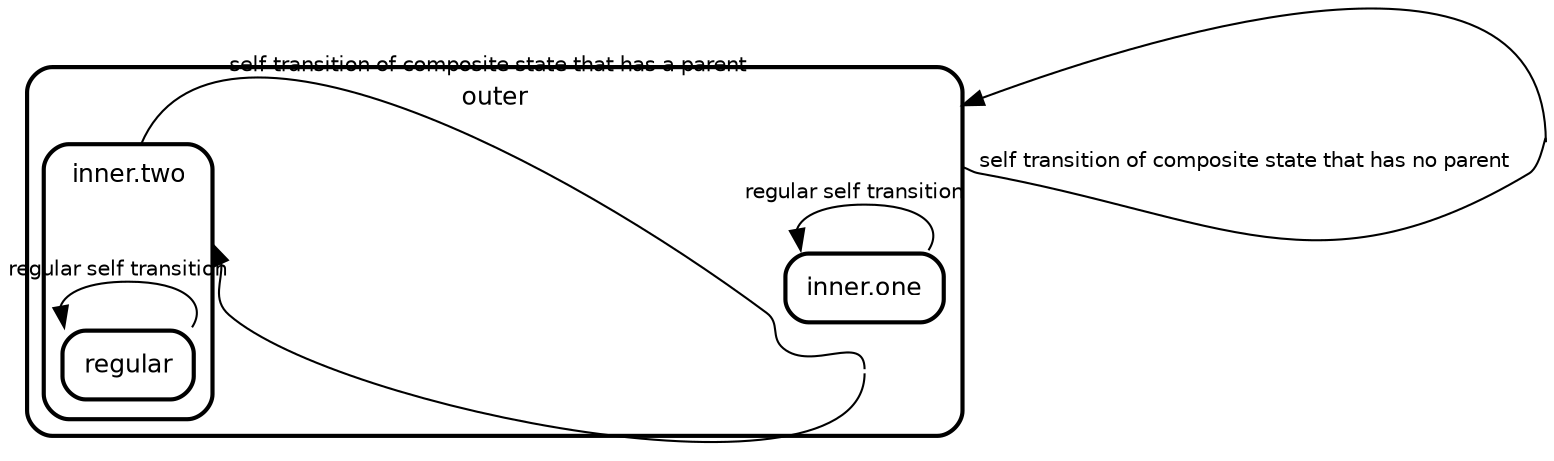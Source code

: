 digraph "state transitions" {
  fontname="Helvetica" fontsize=12 penwidth=2.0 splines=true ordering=out compound=true overlap=scale nodesep=0.3 ranksep=0.1 rankdir=RL
  node [shape=plaintext style=filled fillcolor="#FFFFFF01" fontname=Helvetica fontsize=12 penwidth=2.0]
  edge [fontname=Helvetica fontsize=10]

  "self_tr_outer_outer_9" [shape=point style=invis width=0 height=0 fixedsize=true]
  subgraph "cluster_outer" {
    class="state regular" color="black" label= <
    <table cellborder="0" border="0">
      <tr><td>outer</td></tr>
    </table>
    > style=rounded penwidth=2.0
    "outer" [shape=point style=invis margin=0 width=0 height=0 fixedsize=true]
      "inner.one" [margin=0 class="state regular" color="black" label= <
        <table align="center" cellborder="0" border="2" style="rounded" width="48">
          <tr><td width="48" cellpadding="7">inner.one</td></tr>
        </table>
      >]
      "self_tr_inner.two_inner.two_8" [shape=point style=invis width=0 height=0 fixedsize=true]
      subgraph "cluster_inner.two" {
        class="state regular" color="black" label= <
        <table cellborder="0" border="0">
          <tr><td>inner.two</td></tr>
        </table>
        > style=rounded penwidth=2.0
        "inner.two" [shape=point style=invis margin=0 width=0 height=0 fixedsize=true]
          "regular" [margin=0 class="state regular" color="black" label= <
            <table align="center" cellborder="0" border="2" style="rounded" width="48">
              <tr><td width="48" cellpadding="7">regular</td></tr>
            </table>
          >]

          "regular" -> "regular" [label="regular self transition   \l" color="black" fontcolor="black" class="transition"]
      }

      "inner.one" -> "inner.one" [label="regular self transition   \l" color="black" fontcolor="black" class="transition"]
      "inner.two" -> "self_tr_inner.two_inner.two_8" [label="self transition of composite state that has a parent   \l" arrowhead=none tailport="n" headport="n" ltail="cluster_inner.two" color="black" fontcolor="black" class="transition"]
      "self_tr_inner.two_inner.two_8" -> "inner.two" [lhead="cluster_inner.two" tailport="s" color="black" class="transition"]
  }

  "outer" -> "self_tr_outer_outer_9" [label="self transition of composite state that has no parent   \l" arrowhead=none tailport="n" headport="n" ltail="cluster_outer" color="black" fontcolor="black" class="transition"]
  "self_tr_outer_outer_9" -> "outer" [lhead="cluster_outer" tailport="n" color="black" class="transition"]
}
